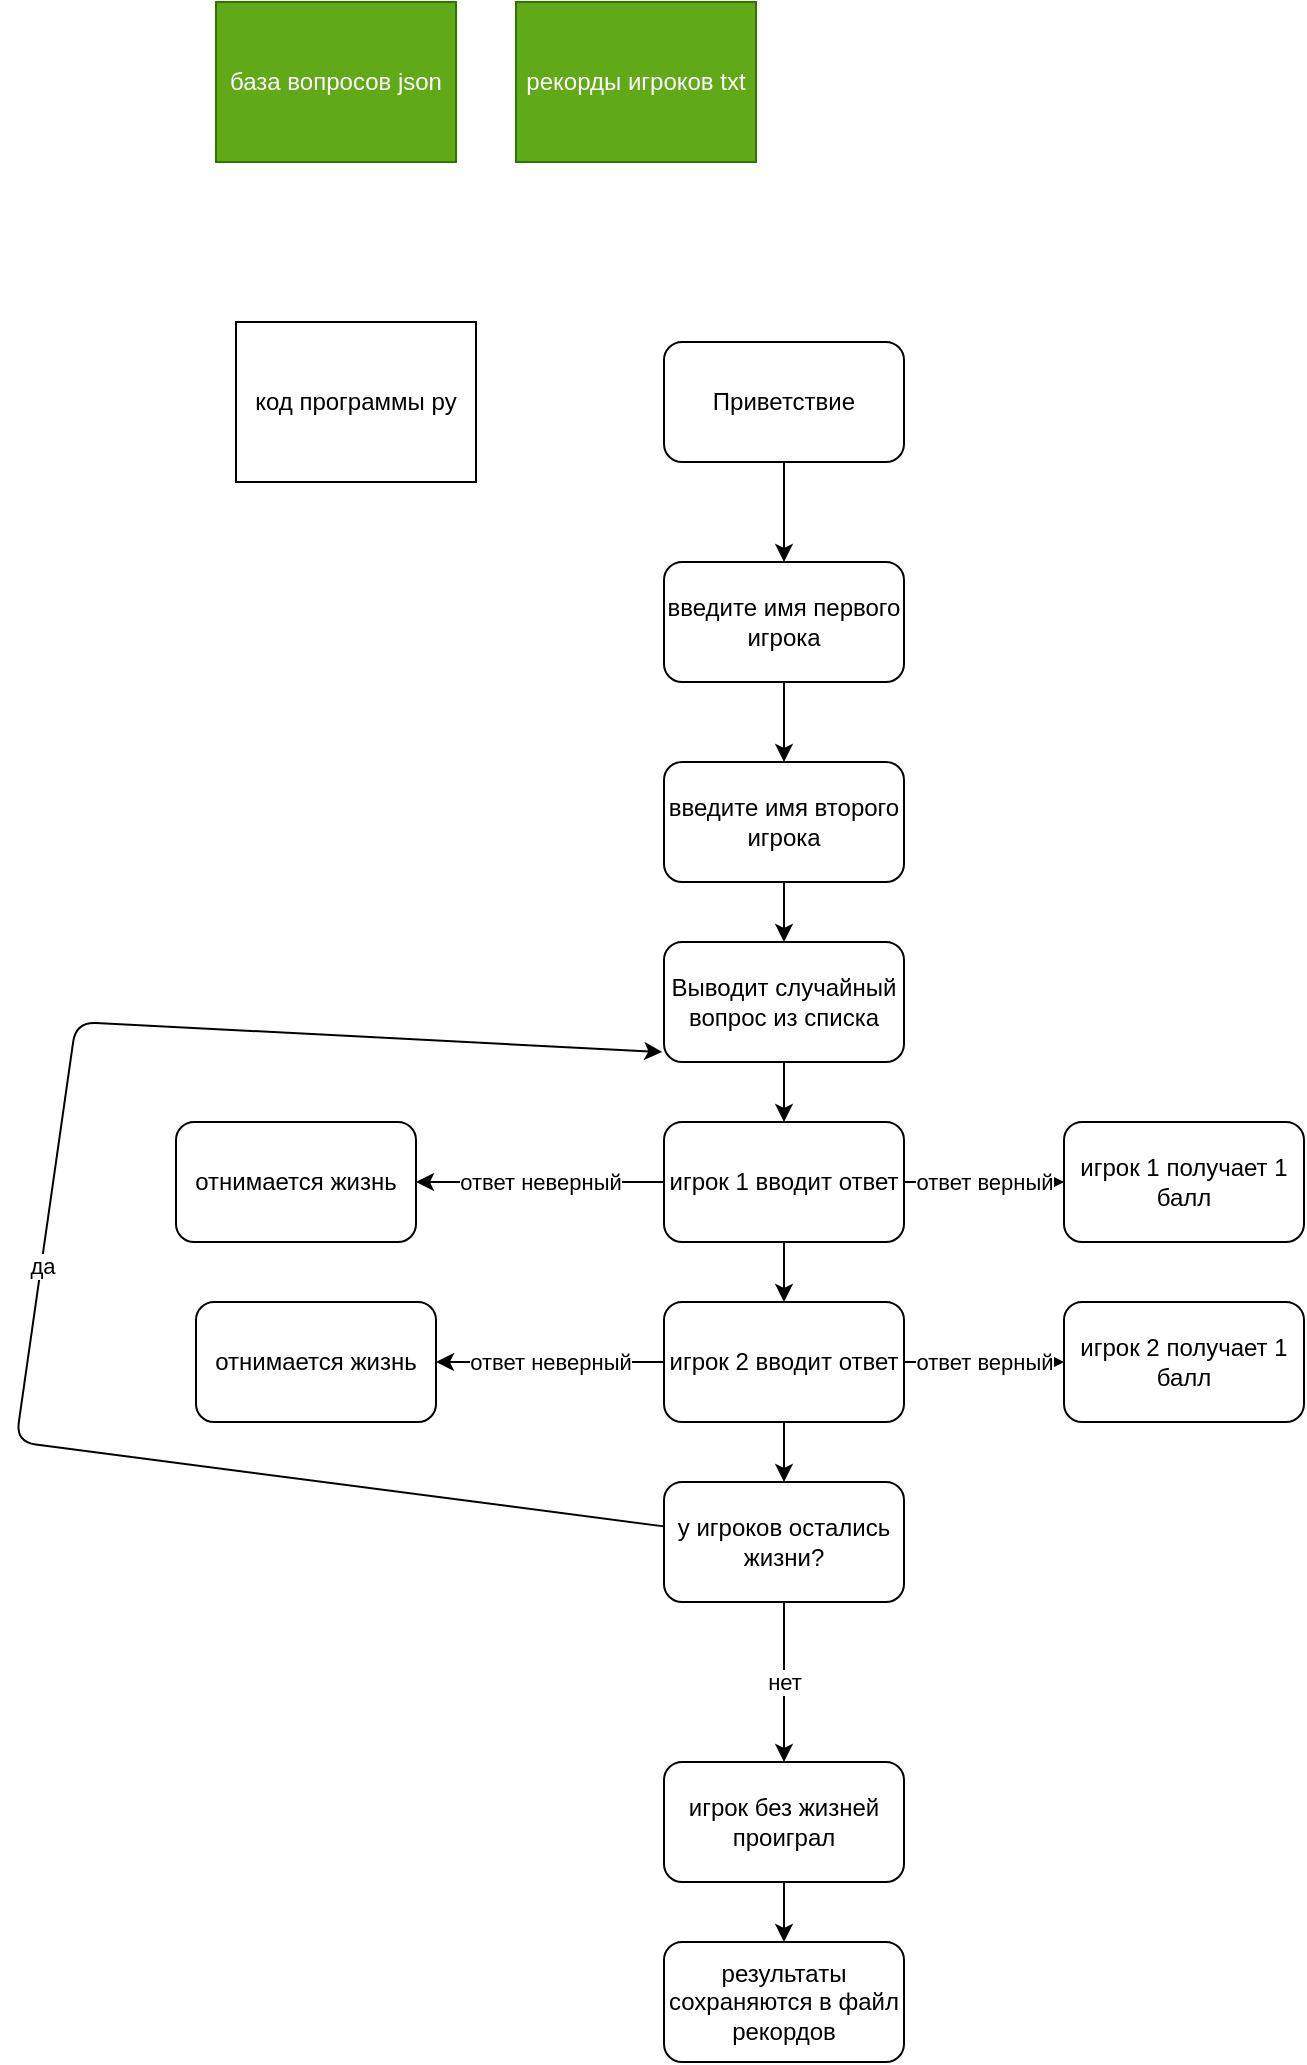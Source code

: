 <mxfile>
    <diagram id="yUfKd-zDVe83zxnfM6K-" name="Страница 1">
        <mxGraphModel dx="941" dy="660" grid="1" gridSize="10" guides="1" tooltips="1" connect="1" arrows="1" fold="1" page="1" pageScale="1" pageWidth="827" pageHeight="1169" math="0" shadow="0">
            <root>
                <mxCell id="0"/>
                <mxCell id="1" parent="0"/>
                <mxCell id="2" value="база вопросов json" style="rounded=0;whiteSpace=wrap;html=1;fillColor=#60a917;fontColor=#ffffff;strokeColor=#2D7600;" vertex="1" parent="1">
                    <mxGeometry x="130" y="360" width="120" height="80" as="geometry"/>
                </mxCell>
                <mxCell id="3" value="рекорды игроков txt" style="rounded=0;whiteSpace=wrap;html=1;fillColor=#60a917;fontColor=#ffffff;strokeColor=#2D7600;" vertex="1" parent="1">
                    <mxGeometry x="280" y="360" width="120" height="80" as="geometry"/>
                </mxCell>
                <mxCell id="4" value="код программы py" style="rounded=0;whiteSpace=wrap;html=1;" vertex="1" parent="1">
                    <mxGeometry x="140" y="520" width="120" height="80" as="geometry"/>
                </mxCell>
                <mxCell id="7" style="edgeStyle=none;html=1;" edge="1" parent="1" source="5" target="6">
                    <mxGeometry relative="1" as="geometry"/>
                </mxCell>
                <mxCell id="5" value="Приветствие" style="rounded=1;whiteSpace=wrap;html=1;" vertex="1" parent="1">
                    <mxGeometry x="354" y="530" width="120" height="60" as="geometry"/>
                </mxCell>
                <mxCell id="9" value="" style="edgeStyle=none;html=1;" edge="1" parent="1" source="6" target="8">
                    <mxGeometry relative="1" as="geometry"/>
                </mxCell>
                <mxCell id="6" value="введите имя первого игрока" style="rounded=1;whiteSpace=wrap;html=1;" vertex="1" parent="1">
                    <mxGeometry x="354" y="640" width="120" height="60" as="geometry"/>
                </mxCell>
                <mxCell id="11" style="edgeStyle=none;html=1;entryX=0.5;entryY=0;entryDx=0;entryDy=0;" edge="1" parent="1" source="8" target="10">
                    <mxGeometry relative="1" as="geometry"/>
                </mxCell>
                <mxCell id="8" value="введите имя второго игрока" style="rounded=1;whiteSpace=wrap;html=1;" vertex="1" parent="1">
                    <mxGeometry x="354" y="740" width="120" height="60" as="geometry"/>
                </mxCell>
                <mxCell id="13" style="edgeStyle=none;html=1;" edge="1" parent="1" source="10" target="12">
                    <mxGeometry relative="1" as="geometry"/>
                </mxCell>
                <mxCell id="10" value="Выводит случайный вопрос из списка" style="rounded=1;whiteSpace=wrap;html=1;" vertex="1" parent="1">
                    <mxGeometry x="354" y="830" width="120" height="60" as="geometry"/>
                </mxCell>
                <mxCell id="15" value="" style="edgeStyle=none;html=1;" edge="1" parent="1" source="12" target="14">
                    <mxGeometry relative="1" as="geometry"/>
                </mxCell>
                <mxCell id="19" value="ответ верный" style="edgeStyle=none;html=1;" edge="1" parent="1" source="12" target="18">
                    <mxGeometry relative="1" as="geometry">
                        <Array as="points">
                            <mxPoint x="510" y="950"/>
                        </Array>
                    </mxGeometry>
                </mxCell>
                <mxCell id="27" value="ответ неверный" style="edgeStyle=none;html=1;" edge="1" parent="1" source="12" target="26">
                    <mxGeometry relative="1" as="geometry"/>
                </mxCell>
                <mxCell id="12" value="игрок 1 вводит ответ" style="rounded=1;whiteSpace=wrap;html=1;" vertex="1" parent="1">
                    <mxGeometry x="354" y="920" width="120" height="60" as="geometry"/>
                </mxCell>
                <mxCell id="23" value="ответ верный" style="edgeStyle=none;html=1;" edge="1" parent="1" source="14" target="22">
                    <mxGeometry relative="1" as="geometry"/>
                </mxCell>
                <mxCell id="30" value="ответ неверный" style="edgeStyle=none;html=1;" edge="1" parent="1" source="14" target="29">
                    <mxGeometry relative="1" as="geometry"/>
                </mxCell>
                <mxCell id="32" style="edgeStyle=none;html=1;" edge="1" parent="1" source="14" target="31">
                    <mxGeometry relative="1" as="geometry"/>
                </mxCell>
                <mxCell id="14" value="игрок 2 вводит ответ" style="rounded=1;whiteSpace=wrap;html=1;" vertex="1" parent="1">
                    <mxGeometry x="354" y="1010" width="120" height="60" as="geometry"/>
                </mxCell>
                <mxCell id="18" value="игрок 1 получает 1 балл" style="whiteSpace=wrap;html=1;rounded=1;" vertex="1" parent="1">
                    <mxGeometry x="554" y="920" width="120" height="60" as="geometry"/>
                </mxCell>
                <mxCell id="22" value="игрок 2 получает 1 балл" style="whiteSpace=wrap;html=1;rounded=1;" vertex="1" parent="1">
                    <mxGeometry x="554" y="1010" width="120" height="60" as="geometry"/>
                </mxCell>
                <mxCell id="26" value="отнимается жизнь" style="rounded=1;whiteSpace=wrap;html=1;" vertex="1" parent="1">
                    <mxGeometry x="110" y="920" width="120" height="60" as="geometry"/>
                </mxCell>
                <mxCell id="29" value="отнимается жизнь" style="whiteSpace=wrap;html=1;rounded=1;" vertex="1" parent="1">
                    <mxGeometry x="120" y="1010" width="120" height="60" as="geometry"/>
                </mxCell>
                <mxCell id="33" value="да" style="edgeStyle=none;html=1;entryX=-0.007;entryY=0.917;entryDx=0;entryDy=0;entryPerimeter=0;" edge="1" parent="1" source="31" target="10">
                    <mxGeometry relative="1" as="geometry">
                        <Array as="points">
                            <mxPoint x="30" y="1080"/>
                            <mxPoint x="60" y="870"/>
                        </Array>
                    </mxGeometry>
                </mxCell>
                <mxCell id="35" value="нет" style="edgeStyle=none;html=1;" edge="1" parent="1" source="31" target="34">
                    <mxGeometry relative="1" as="geometry"/>
                </mxCell>
                <mxCell id="31" value="у игроков остались жизни?" style="rounded=1;whiteSpace=wrap;html=1;" vertex="1" parent="1">
                    <mxGeometry x="354" y="1100" width="120" height="60" as="geometry"/>
                </mxCell>
                <mxCell id="37" value="" style="edgeStyle=none;html=1;" edge="1" parent="1" source="34" target="36">
                    <mxGeometry relative="1" as="geometry"/>
                </mxCell>
                <mxCell id="34" value="игрок без жизней проиграл" style="whiteSpace=wrap;html=1;rounded=1;" vertex="1" parent="1">
                    <mxGeometry x="354" y="1240" width="120" height="60" as="geometry"/>
                </mxCell>
                <mxCell id="36" value="результаты сохраняются в файл рекордов" style="whiteSpace=wrap;html=1;rounded=1;" vertex="1" parent="1">
                    <mxGeometry x="354" y="1330" width="120" height="60" as="geometry"/>
                </mxCell>
            </root>
        </mxGraphModel>
    </diagram>
</mxfile>